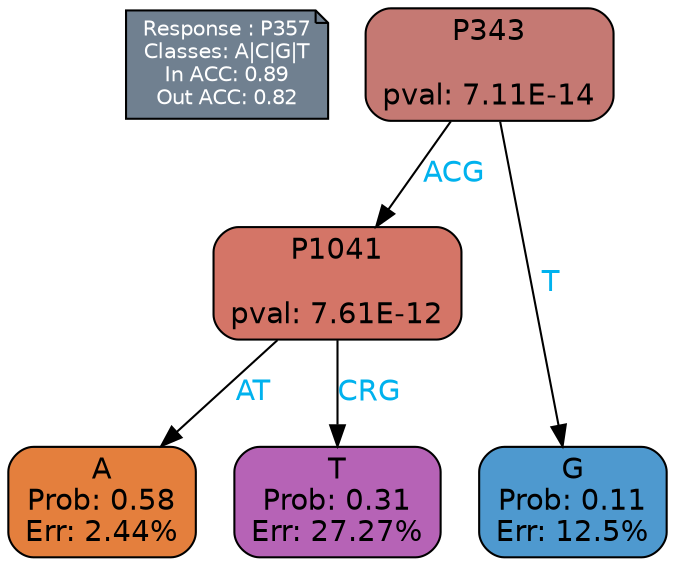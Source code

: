 digraph Tree {
node [shape=box, style="filled, rounded", color="black", fontname=helvetica] ;
graph [ranksep=equally, splines=polylines, bgcolor=transparent, dpi=600] ;
edge [fontname=helvetica] ;
LEGEND [label="Response : P357
Classes: A|C|G|T
In ACC: 0.89
Out ACC: 0.82
",shape=note,align=left,style=filled,fillcolor="slategray",fontcolor="white",fontsize=10];1 [label="P343

pval: 7.11E-14", fillcolor="#c57973"] ;
2 [label="P1041

pval: 7.61E-12", fillcolor="#d47567"] ;
3 [label="A
Prob: 0.58
Err: 2.44%", fillcolor="#e47f3d"] ;
4 [label="T
Prob: 0.31
Err: 27.27%", fillcolor="#b663b6"] ;
5 [label="G
Prob: 0.11
Err: 12.5%", fillcolor="#4e99cf"] ;
1 -> 2 [label="ACG",fontcolor=deepskyblue2] ;
1 -> 5 [label="T",fontcolor=deepskyblue2] ;
2 -> 3 [label="AT",fontcolor=deepskyblue2] ;
2 -> 4 [label="CRG",fontcolor=deepskyblue2] ;
{rank = same; 3;4;5;}{rank = same; LEGEND;1;}}